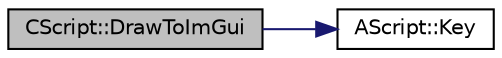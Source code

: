 digraph "CScript::DrawToImGui"
{
 // LATEX_PDF_SIZE
  edge [fontname="Helvetica",fontsize="10",labelfontname="Helvetica",labelfontsize="10"];
  node [fontname="Helvetica",fontsize="10",shape=record];
  rankdir="LR";
  Node20 [label="CScript::DrawToImGui",height=0.2,width=0.4,color="black", fillcolor="grey75", style="filled", fontcolor="black",tooltip="Draws to imgui."];
  Node20 -> Node21 [color="midnightblue",fontsize="10",style="solid",fontname="Helvetica"];
  Node21 [label="AScript::Key",height=0.2,width=0.4,color="black", fillcolor="white", style="filled",URL="$class_a_script.html#ab3b19ab32a6104508af08396a75051c9",tooltip=" "];
}
